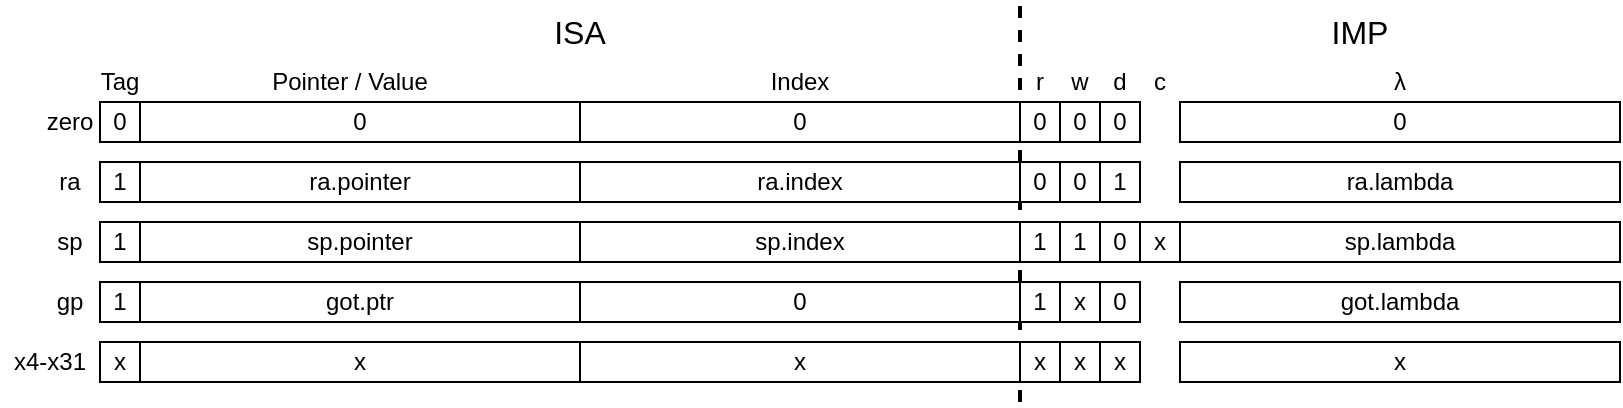 <mxfile version="26.0.16">
  <diagram name="Page-1" id="QH7Fv6PEZ9f8l62CSZsM">
    <mxGraphModel dx="950" dy="1286" grid="1" gridSize="10" guides="1" tooltips="1" connect="1" arrows="1" fold="1" page="1" pageScale="1" pageWidth="1100" pageHeight="850" math="0" shadow="0">
      <root>
        <mxCell id="0" />
        <mxCell id="1" parent="0" />
        <mxCell id="UUc09GRs5S-D-eI1TzaW-1" value="0" style="rounded=0;whiteSpace=wrap;html=1;" vertex="1" parent="1">
          <mxGeometry x="80" y="270" width="20" height="20" as="geometry" />
        </mxCell>
        <mxCell id="UUc09GRs5S-D-eI1TzaW-2" value="0" style="rounded=0;whiteSpace=wrap;html=1;" vertex="1" parent="1">
          <mxGeometry x="100" y="270" width="220" height="20" as="geometry" />
        </mxCell>
        <mxCell id="UUc09GRs5S-D-eI1TzaW-6" value="&lt;div&gt;ISA&lt;/div&gt;" style="text;html=1;align=center;verticalAlign=middle;whiteSpace=wrap;rounded=0;fontSize=16;" vertex="1" parent="1">
          <mxGeometry x="290" y="220" width="60" height="30" as="geometry" />
        </mxCell>
        <mxCell id="UUc09GRs5S-D-eI1TzaW-8" value="&lt;div&gt;IMP&lt;/div&gt;" style="text;html=1;align=center;verticalAlign=middle;whiteSpace=wrap;rounded=0;fontSize=16;" vertex="1" parent="1">
          <mxGeometry x="680" y="220" width="60" height="30" as="geometry" />
        </mxCell>
        <mxCell id="UUc09GRs5S-D-eI1TzaW-9" value="0" style="rounded=0;whiteSpace=wrap;html=1;" vertex="1" parent="1">
          <mxGeometry x="620" y="270" width="220" height="20" as="geometry" />
        </mxCell>
        <mxCell id="UUc09GRs5S-D-eI1TzaW-10" value="0" style="rounded=0;whiteSpace=wrap;html=1;" vertex="1" parent="1">
          <mxGeometry x="560" y="270" width="20" height="20" as="geometry" />
        </mxCell>
        <mxCell id="UUc09GRs5S-D-eI1TzaW-11" value="0" style="rounded=0;whiteSpace=wrap;html=1;" vertex="1" parent="1">
          <mxGeometry x="580" y="270" width="20" height="20" as="geometry" />
        </mxCell>
        <mxCell id="UUc09GRs5S-D-eI1TzaW-13" value="" style="endArrow=none;dashed=1;html=1;strokeWidth=2;rounded=0;jumpSize=4;" edge="1" parent="1">
          <mxGeometry width="50" height="50" relative="1" as="geometry">
            <mxPoint x="540" y="420" as="sourcePoint" />
            <mxPoint x="540" y="220" as="targetPoint" />
          </mxGeometry>
        </mxCell>
        <mxCell id="UUc09GRs5S-D-eI1TzaW-3" value="0" style="rounded=0;whiteSpace=wrap;html=1;" vertex="1" parent="1">
          <mxGeometry x="320" y="270" width="220" height="20" as="geometry" />
        </mxCell>
        <mxCell id="UUc09GRs5S-D-eI1TzaW-5" value="0" style="rounded=0;whiteSpace=wrap;html=1;" vertex="1" parent="1">
          <mxGeometry x="540" y="270" width="20" height="20" as="geometry" />
        </mxCell>
        <mxCell id="UUc09GRs5S-D-eI1TzaW-14" value="Pointer / Value" style="text;html=1;align=center;verticalAlign=middle;whiteSpace=wrap;rounded=0;" vertex="1" parent="1">
          <mxGeometry x="150" y="250" width="110" height="20" as="geometry" />
        </mxCell>
        <mxCell id="UUc09GRs5S-D-eI1TzaW-16" value="Index" style="text;html=1;align=center;verticalAlign=middle;whiteSpace=wrap;rounded=0;" vertex="1" parent="1">
          <mxGeometry x="375" y="250" width="110" height="20" as="geometry" />
        </mxCell>
        <mxCell id="UUc09GRs5S-D-eI1TzaW-17" value="r" style="text;html=1;align=center;verticalAlign=middle;whiteSpace=wrap;rounded=0;" vertex="1" parent="1">
          <mxGeometry x="540" y="250" width="20" height="20" as="geometry" />
        </mxCell>
        <mxCell id="UUc09GRs5S-D-eI1TzaW-18" value="w" style="text;html=1;align=center;verticalAlign=middle;whiteSpace=wrap;rounded=0;" vertex="1" parent="1">
          <mxGeometry x="560" y="250" width="20" height="20" as="geometry" />
        </mxCell>
        <mxCell id="UUc09GRs5S-D-eI1TzaW-20" value="d" style="text;html=1;align=center;verticalAlign=middle;whiteSpace=wrap;rounded=0;" vertex="1" parent="1">
          <mxGeometry x="580" y="250" width="20" height="20" as="geometry" />
        </mxCell>
        <mxCell id="UUc09GRs5S-D-eI1TzaW-21" value="c" style="text;html=1;align=center;verticalAlign=middle;whiteSpace=wrap;rounded=0;" vertex="1" parent="1">
          <mxGeometry x="600" y="250" width="20" height="20" as="geometry" />
        </mxCell>
        <mxCell id="UUc09GRs5S-D-eI1TzaW-22" value="&lt;span class=&quot;Grek&quot; lang=&quot;grc-Grek&quot;&gt;λ&lt;/span&gt;" style="text;html=1;align=center;verticalAlign=middle;whiteSpace=wrap;rounded=0;" vertex="1" parent="1">
          <mxGeometry x="620" y="250" width="220" height="20" as="geometry" />
        </mxCell>
        <mxCell id="UUc09GRs5S-D-eI1TzaW-25" value="&lt;div align=&quot;center&quot;&gt;Tag&lt;/div&gt;" style="text;whiteSpace=wrap;html=1;align=center;verticalAlign=middle;" vertex="1" parent="1">
          <mxGeometry x="75" y="250" width="30" height="20" as="geometry" />
        </mxCell>
        <mxCell id="UUc09GRs5S-D-eI1TzaW-26" value="1" style="rounded=0;whiteSpace=wrap;html=1;" vertex="1" parent="1">
          <mxGeometry x="80" y="300" width="20" height="20" as="geometry" />
        </mxCell>
        <mxCell id="UUc09GRs5S-D-eI1TzaW-27" value="ra.pointer" style="rounded=0;whiteSpace=wrap;html=1;" vertex="1" parent="1">
          <mxGeometry x="100" y="300" width="220" height="20" as="geometry" />
        </mxCell>
        <mxCell id="UUc09GRs5S-D-eI1TzaW-28" value="sp.lambda" style="rounded=0;whiteSpace=wrap;html=1;" vertex="1" parent="1">
          <mxGeometry x="620" y="330" width="220" height="20" as="geometry" />
        </mxCell>
        <mxCell id="UUc09GRs5S-D-eI1TzaW-29" value="1" style="rounded=0;whiteSpace=wrap;html=1;" vertex="1" parent="1">
          <mxGeometry x="560" y="330" width="20" height="20" as="geometry" />
        </mxCell>
        <mxCell id="UUc09GRs5S-D-eI1TzaW-30" value="0" style="rounded=0;whiteSpace=wrap;html=1;" vertex="1" parent="1">
          <mxGeometry x="580" y="330" width="20" height="20" as="geometry" />
        </mxCell>
        <mxCell id="UUc09GRs5S-D-eI1TzaW-31" value="ra.index" style="rounded=0;whiteSpace=wrap;html=1;" vertex="1" parent="1">
          <mxGeometry x="320" y="300" width="220" height="20" as="geometry" />
        </mxCell>
        <mxCell id="UUc09GRs5S-D-eI1TzaW-32" value="1" style="rounded=0;whiteSpace=wrap;html=1;" vertex="1" parent="1">
          <mxGeometry x="540" y="330" width="20" height="20" as="geometry" />
        </mxCell>
        <mxCell id="UUc09GRs5S-D-eI1TzaW-33" value="x" style="rounded=0;whiteSpace=wrap;html=1;" vertex="1" parent="1">
          <mxGeometry x="600" y="330" width="20" height="20" as="geometry" />
        </mxCell>
        <mxCell id="UUc09GRs5S-D-eI1TzaW-34" value="1" style="rounded=0;whiteSpace=wrap;html=1;" vertex="1" parent="1">
          <mxGeometry x="80" y="330" width="20" height="20" as="geometry" />
        </mxCell>
        <mxCell id="UUc09GRs5S-D-eI1TzaW-35" value="sp.pointer" style="rounded=0;whiteSpace=wrap;html=1;" vertex="1" parent="1">
          <mxGeometry x="100" y="330" width="220" height="20" as="geometry" />
        </mxCell>
        <mxCell id="UUc09GRs5S-D-eI1TzaW-36" value="sp.index" style="rounded=0;whiteSpace=wrap;html=1;" vertex="1" parent="1">
          <mxGeometry x="320" y="330" width="220" height="20" as="geometry" />
        </mxCell>
        <mxCell id="UUc09GRs5S-D-eI1TzaW-37" value="0" style="rounded=0;whiteSpace=wrap;html=1;" vertex="1" parent="1">
          <mxGeometry x="560" y="300" width="20" height="20" as="geometry" />
        </mxCell>
        <mxCell id="UUc09GRs5S-D-eI1TzaW-38" value="1" style="rounded=0;whiteSpace=wrap;html=1;" vertex="1" parent="1">
          <mxGeometry x="580" y="300" width="20" height="20" as="geometry" />
        </mxCell>
        <mxCell id="UUc09GRs5S-D-eI1TzaW-39" value="0" style="rounded=0;whiteSpace=wrap;html=1;" vertex="1" parent="1">
          <mxGeometry x="540" y="300" width="20" height="20" as="geometry" />
        </mxCell>
        <mxCell id="UUc09GRs5S-D-eI1TzaW-41" value="ra.lambda" style="rounded=0;whiteSpace=wrap;html=1;" vertex="1" parent="1">
          <mxGeometry x="620" y="300" width="220" height="20" as="geometry" />
        </mxCell>
        <mxCell id="UUc09GRs5S-D-eI1TzaW-42" value="zero" style="text;whiteSpace=wrap;html=1;align=center;verticalAlign=middle;" vertex="1" parent="1">
          <mxGeometry x="50" y="270" width="30" height="20" as="geometry" />
        </mxCell>
        <mxCell id="UUc09GRs5S-D-eI1TzaW-43" value="ra" style="text;whiteSpace=wrap;html=1;align=center;verticalAlign=middle;" vertex="1" parent="1">
          <mxGeometry x="50" y="300" width="30" height="20" as="geometry" />
        </mxCell>
        <mxCell id="UUc09GRs5S-D-eI1TzaW-44" value="sp" style="text;whiteSpace=wrap;html=1;align=center;verticalAlign=middle;" vertex="1" parent="1">
          <mxGeometry x="50" y="330" width="30" height="20" as="geometry" />
        </mxCell>
        <mxCell id="UUc09GRs5S-D-eI1TzaW-47" value="1" style="rounded=0;whiteSpace=wrap;html=1;" vertex="1" parent="1">
          <mxGeometry x="80" y="360" width="20" height="20" as="geometry" />
        </mxCell>
        <mxCell id="UUc09GRs5S-D-eI1TzaW-48" value="got.ptr" style="rounded=0;whiteSpace=wrap;html=1;" vertex="1" parent="1">
          <mxGeometry x="100" y="360" width="220" height="20" as="geometry" />
        </mxCell>
        <mxCell id="UUc09GRs5S-D-eI1TzaW-49" value="0" style="rounded=0;whiteSpace=wrap;html=1;" vertex="1" parent="1">
          <mxGeometry x="320" y="360" width="220" height="20" as="geometry" />
        </mxCell>
        <mxCell id="UUc09GRs5S-D-eI1TzaW-50" value="gp" style="text;whiteSpace=wrap;html=1;align=center;verticalAlign=middle;" vertex="1" parent="1">
          <mxGeometry x="50" y="360" width="30" height="20" as="geometry" />
        </mxCell>
        <mxCell id="UUc09GRs5S-D-eI1TzaW-51" value="x" style="rounded=0;whiteSpace=wrap;html=1;" vertex="1" parent="1">
          <mxGeometry x="560" y="360" width="20" height="20" as="geometry" />
        </mxCell>
        <mxCell id="UUc09GRs5S-D-eI1TzaW-52" value="0" style="rounded=0;whiteSpace=wrap;html=1;" vertex="1" parent="1">
          <mxGeometry x="580" y="360" width="20" height="20" as="geometry" />
        </mxCell>
        <mxCell id="UUc09GRs5S-D-eI1TzaW-53" value="1" style="rounded=0;whiteSpace=wrap;html=1;" vertex="1" parent="1">
          <mxGeometry x="540" y="360" width="20" height="20" as="geometry" />
        </mxCell>
        <mxCell id="UUc09GRs5S-D-eI1TzaW-54" value="got.lambda" style="rounded=0;whiteSpace=wrap;html=1;" vertex="1" parent="1">
          <mxGeometry x="620" y="360" width="220" height="20" as="geometry" />
        </mxCell>
        <mxCell id="UUc09GRs5S-D-eI1TzaW-55" value="x" style="rounded=0;whiteSpace=wrap;html=1;" vertex="1" parent="1">
          <mxGeometry x="80" y="390" width="20" height="20" as="geometry" />
        </mxCell>
        <mxCell id="UUc09GRs5S-D-eI1TzaW-56" value="x" style="rounded=0;whiteSpace=wrap;html=1;" vertex="1" parent="1">
          <mxGeometry x="100" y="390" width="220" height="20" as="geometry" />
        </mxCell>
        <mxCell id="UUc09GRs5S-D-eI1TzaW-57" value="x" style="rounded=0;whiteSpace=wrap;html=1;" vertex="1" parent="1">
          <mxGeometry x="320" y="390" width="220" height="20" as="geometry" />
        </mxCell>
        <mxCell id="UUc09GRs5S-D-eI1TzaW-58" value="x" style="rounded=0;whiteSpace=wrap;html=1;" vertex="1" parent="1">
          <mxGeometry x="560" y="390" width="20" height="20" as="geometry" />
        </mxCell>
        <mxCell id="UUc09GRs5S-D-eI1TzaW-59" value="x" style="rounded=0;whiteSpace=wrap;html=1;" vertex="1" parent="1">
          <mxGeometry x="580" y="390" width="20" height="20" as="geometry" />
        </mxCell>
        <mxCell id="UUc09GRs5S-D-eI1TzaW-60" value="x" style="rounded=0;whiteSpace=wrap;html=1;" vertex="1" parent="1">
          <mxGeometry x="540" y="390" width="20" height="20" as="geometry" />
        </mxCell>
        <mxCell id="UUc09GRs5S-D-eI1TzaW-61" value="x" style="rounded=0;whiteSpace=wrap;html=1;" vertex="1" parent="1">
          <mxGeometry x="620" y="390" width="220" height="20" as="geometry" />
        </mxCell>
        <mxCell id="UUc09GRs5S-D-eI1TzaW-62" value="x4-x31" style="text;whiteSpace=wrap;html=1;align=center;verticalAlign=middle;" vertex="1" parent="1">
          <mxGeometry x="30" y="390" width="50" height="20" as="geometry" />
        </mxCell>
      </root>
    </mxGraphModel>
  </diagram>
</mxfile>
